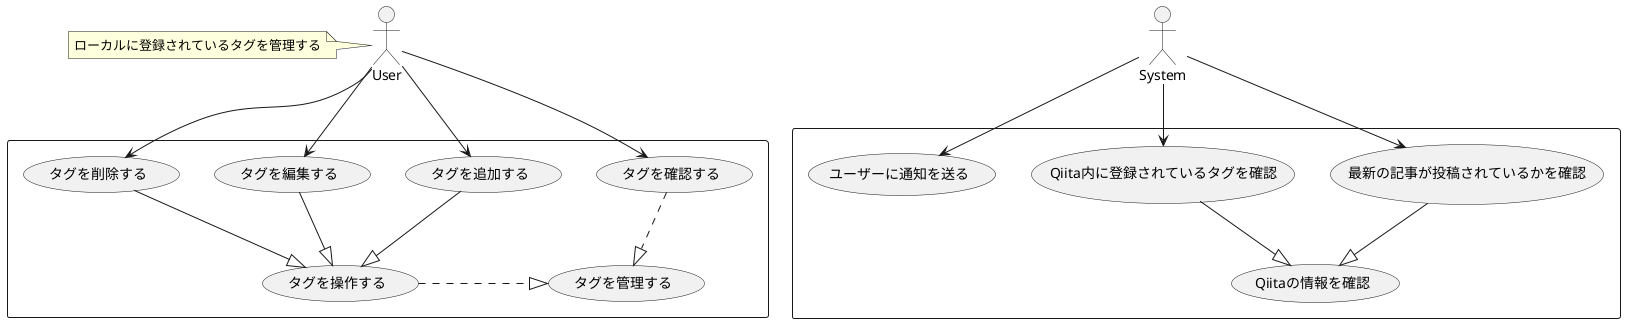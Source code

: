 @startuml コマンド
    actor User
    note left of User : ローカルに登録されているタグを管理する

    rectangle {
            User --> (タグを追加する)
            User --> (タグを編集する)
            User --> (タグを削除する)
            User --> (タグを確認する)
            
            (タグを追加する) --|> (タグを操作する)
            (タグを編集する) --|> (タグを操作する)
            (タグを削除する) --|> (タグを操作する)
            (タグを操作する) .|> (タグを管理する)
            (タグを確認する) ..|> (タグを管理する)
    }

    actor System
   
    rectangle {
        System --> (最新の記事が投稿されているかを確認)
        System --> (Qiita内に登録されているタグを確認)
        System --> (ユーザーに通知を送る)
        (最新の記事が投稿されているかを確認) --|> (Qiitaの情報を確認)
        (Qiita内に登録されているタグを確認) --|> (Qiitaの情報を確認)
    
    }

   
@enduml